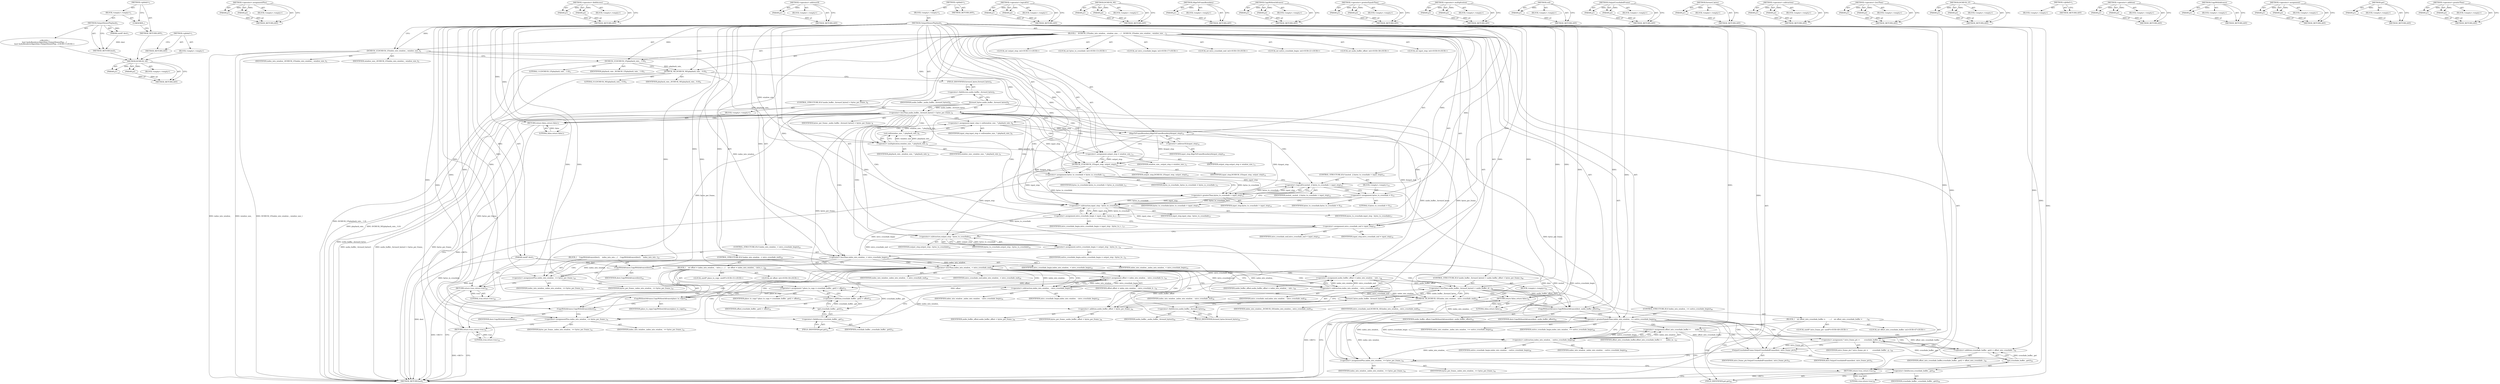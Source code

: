 digraph "&lt;global&gt;" {
vulnerable_277 [label=<(METHOD,DCHECK_GE)>];
vulnerable_278 [label=<(PARAM,p1)>];
vulnerable_279 [label=<(PARAM,p2)>];
vulnerable_280 [label=<(BLOCK,&lt;empty&gt;,&lt;empty&gt;)>];
vulnerable_281 [label=<(METHOD_RETURN,ANY)>];
vulnerable_258 [label=<(METHOD,&lt;operator&gt;.assignmentPlus)>];
vulnerable_259 [label=<(PARAM,p1)>];
vulnerable_260 [label=<(PARAM,p2)>];
vulnerable_261 [label=<(BLOCK,&lt;empty&gt;,&lt;empty&gt;)>];
vulnerable_262 [label=<(METHOD_RETURN,ANY)>];
vulnerable_212 [label=<(METHOD,&lt;operator&gt;.fieldAccess)>];
vulnerable_213 [label=<(PARAM,p1)>];
vulnerable_214 [label=<(PARAM,p2)>];
vulnerable_215 [label=<(BLOCK,&lt;empty&gt;,&lt;empty&gt;)>];
vulnerable_216 [label=<(METHOD_RETURN,ANY)>];
vulnerable_235 [label=<(METHOD,&lt;operator&gt;.addressOf)>];
vulnerable_236 [label=<(PARAM,p1)>];
vulnerable_237 [label=<(BLOCK,&lt;empty&gt;,&lt;empty&gt;)>];
vulnerable_238 [label=<(METHOD_RETURN,ANY)>];
vulnerable_6 [label=<(METHOD,&lt;global&gt;)<SUB>1</SUB>>];
vulnerable_7 [label=<(BLOCK,&lt;empty&gt;,&lt;empty&gt;)<SUB>1</SUB>>];
vulnerable_8 [label=<(METHOD,OutputSlowerPlayback)<SUB>1</SUB>>];
vulnerable_9 [label=<(PARAM,uint8* dest)<SUB>1</SUB>>];
vulnerable_10 [label=<(BLOCK,{
   DCHECK_LT(index_into_window_, window_size_...,{
   DCHECK_LT(index_into_window_, window_size_...)<SUB>1</SUB>>];
vulnerable_11 [label=<(DCHECK_LT,DCHECK_LT(index_into_window_, window_size_))<SUB>2</SUB>>];
vulnerable_12 [label=<(IDENTIFIER,index_into_window_,DCHECK_LT(index_into_window_, window_size_))<SUB>2</SUB>>];
vulnerable_13 [label=<(IDENTIFIER,window_size_,DCHECK_LT(index_into_window_, window_size_))<SUB>2</SUB>>];
vulnerable_14 [label=<(DCHECK_LT,DCHECK_LT(playback_rate_, 1.0))<SUB>3</SUB>>];
vulnerable_15 [label=<(IDENTIFIER,playback_rate_,DCHECK_LT(playback_rate_, 1.0))<SUB>3</SUB>>];
vulnerable_16 [label=<(LITERAL,1.0,DCHECK_LT(playback_rate_, 1.0))<SUB>3</SUB>>];
vulnerable_17 [label=<(DCHECK_NE,DCHECK_NE(playback_rate_, 0.0))<SUB>4</SUB>>];
vulnerable_18 [label=<(IDENTIFIER,playback_rate_,DCHECK_NE(playback_rate_, 0.0))<SUB>4</SUB>>];
vulnerable_19 [label=<(LITERAL,0.0,DCHECK_NE(playback_rate_, 0.0))<SUB>4</SUB>>];
vulnerable_20 [label=<(CONTROL_STRUCTURE,IF,if (audio_buffer_.forward_bytes() &lt; bytes_per_frame_))<SUB>6</SUB>>];
vulnerable_21 [label=<(&lt;operator&gt;.lessThan,audio_buffer_.forward_bytes() &lt; bytes_per_frame_)<SUB>6</SUB>>];
vulnerable_22 [label=<(forward_bytes,audio_buffer_.forward_bytes())<SUB>6</SUB>>];
vulnerable_23 [label=<(&lt;operator&gt;.fieldAccess,audio_buffer_.forward_bytes)<SUB>6</SUB>>];
vulnerable_24 [label=<(IDENTIFIER,audio_buffer_,audio_buffer_.forward_bytes())<SUB>6</SUB>>];
vulnerable_25 [label=<(FIELD_IDENTIFIER,forward_bytes,forward_bytes)<SUB>6</SUB>>];
vulnerable_26 [label=<(IDENTIFIER,bytes_per_frame_,audio_buffer_.forward_bytes() &lt; bytes_per_frame_)<SUB>6</SUB>>];
vulnerable_27 [label=<(BLOCK,&lt;empty&gt;,&lt;empty&gt;)<SUB>7</SUB>>];
vulnerable_28 [label=<(RETURN,return false;,return false;)<SUB>7</SUB>>];
vulnerable_29 [label=<(LITERAL,false,return false;)<SUB>7</SUB>>];
vulnerable_30 [label="<(LOCAL,int input_step: int)<SUB>9</SUB>>"];
vulnerable_31 [label=<(&lt;operator&gt;.assignment,input_step = ceil(window_size_ * playback_rate_))<SUB>9</SUB>>];
vulnerable_32 [label=<(IDENTIFIER,input_step,input_step = ceil(window_size_ * playback_rate_))<SUB>9</SUB>>];
vulnerable_33 [label=<(ceil,ceil(window_size_ * playback_rate_))<SUB>9</SUB>>];
vulnerable_34 [label=<(&lt;operator&gt;.multiplication,window_size_ * playback_rate_)<SUB>9</SUB>>];
vulnerable_35 [label=<(IDENTIFIER,window_size_,window_size_ * playback_rate_)<SUB>9</SUB>>];
vulnerable_36 [label=<(IDENTIFIER,playback_rate_,window_size_ * playback_rate_)<SUB>9</SUB>>];
vulnerable_37 [label=<(AlignToFrameBoundary,AlignToFrameBoundary(&amp;input_step))<SUB>10</SUB>>];
vulnerable_38 [label=<(&lt;operator&gt;.addressOf,&amp;input_step)<SUB>10</SUB>>];
vulnerable_39 [label=<(IDENTIFIER,input_step,AlignToFrameBoundary(&amp;input_step))<SUB>10</SUB>>];
vulnerable_40 [label="<(LOCAL,int output_step: int)<SUB>11</SUB>>"];
vulnerable_41 [label=<(&lt;operator&gt;.assignment,output_step = window_size_)<SUB>11</SUB>>];
vulnerable_42 [label=<(IDENTIFIER,output_step,output_step = window_size_)<SUB>11</SUB>>];
vulnerable_43 [label=<(IDENTIFIER,window_size_,output_step = window_size_)<SUB>11</SUB>>];
vulnerable_44 [label=<(DCHECK_LT,DCHECK_LT(input_step, output_step))<SUB>12</SUB>>];
vulnerable_45 [label=<(IDENTIFIER,input_step,DCHECK_LT(input_step, output_step))<SUB>12</SUB>>];
vulnerable_46 [label=<(IDENTIFIER,output_step,DCHECK_LT(input_step, output_step))<SUB>12</SUB>>];
vulnerable_47 [label="<(LOCAL,int bytes_to_crossfade: int)<SUB>13</SUB>>"];
vulnerable_48 [label=<(&lt;operator&gt;.assignment,bytes_to_crossfade = bytes_in_crossfade_)<SUB>13</SUB>>];
vulnerable_49 [label=<(IDENTIFIER,bytes_to_crossfade,bytes_to_crossfade = bytes_in_crossfade_)<SUB>13</SUB>>];
vulnerable_50 [label=<(IDENTIFIER,bytes_in_crossfade_,bytes_to_crossfade = bytes_in_crossfade_)<SUB>13</SUB>>];
vulnerable_51 [label=<(CONTROL_STRUCTURE,IF,if (muted_ || bytes_to_crossfade &gt; input_step))<SUB>14</SUB>>];
vulnerable_52 [label=<(&lt;operator&gt;.logicalOr,muted_ || bytes_to_crossfade &gt; input_step)<SUB>14</SUB>>];
vulnerable_53 [label=<(IDENTIFIER,muted_,muted_ || bytes_to_crossfade &gt; input_step)<SUB>14</SUB>>];
vulnerable_54 [label=<(&lt;operator&gt;.greaterThan,bytes_to_crossfade &gt; input_step)<SUB>14</SUB>>];
vulnerable_55 [label=<(IDENTIFIER,bytes_to_crossfade,bytes_to_crossfade &gt; input_step)<SUB>14</SUB>>];
vulnerable_56 [label=<(IDENTIFIER,input_step,bytes_to_crossfade &gt; input_step)<SUB>14</SUB>>];
vulnerable_57 [label=<(BLOCK,&lt;empty&gt;,&lt;empty&gt;)<SUB>15</SUB>>];
vulnerable_58 [label=<(&lt;operator&gt;.assignment,bytes_to_crossfade = 0)<SUB>15</SUB>>];
vulnerable_59 [label=<(IDENTIFIER,bytes_to_crossfade,bytes_to_crossfade = 0)<SUB>15</SUB>>];
vulnerable_60 [label=<(LITERAL,0,bytes_to_crossfade = 0)<SUB>15</SUB>>];
vulnerable_61 [label="<(LOCAL,int intro_crossfade_begin: int)<SUB>17</SUB>>"];
vulnerable_62 [label=<(&lt;operator&gt;.assignment,intro_crossfade_begin = input_step - bytes_to_c...)<SUB>17</SUB>>];
vulnerable_63 [label=<(IDENTIFIER,intro_crossfade_begin,intro_crossfade_begin = input_step - bytes_to_c...)<SUB>17</SUB>>];
vulnerable_64 [label=<(&lt;operator&gt;.subtraction,input_step - bytes_to_crossfade)<SUB>17</SUB>>];
vulnerable_65 [label=<(IDENTIFIER,input_step,input_step - bytes_to_crossfade)<SUB>17</SUB>>];
vulnerable_66 [label=<(IDENTIFIER,bytes_to_crossfade,input_step - bytes_to_crossfade)<SUB>17</SUB>>];
vulnerable_67 [label="<(LOCAL,int intro_crossfade_end: int)<SUB>19</SUB>>"];
vulnerable_68 [label=<(&lt;operator&gt;.assignment,intro_crossfade_end = input_step)<SUB>19</SUB>>];
vulnerable_69 [label=<(IDENTIFIER,intro_crossfade_end,intro_crossfade_end = input_step)<SUB>19</SUB>>];
vulnerable_70 [label=<(IDENTIFIER,input_step,intro_crossfade_end = input_step)<SUB>19</SUB>>];
vulnerable_71 [label="<(LOCAL,int outtro_crossfade_begin: int)<SUB>21</SUB>>"];
vulnerable_72 [label=<(&lt;operator&gt;.assignment,outtro_crossfade_begin = output_step - bytes_to...)<SUB>21</SUB>>];
vulnerable_73 [label=<(IDENTIFIER,outtro_crossfade_begin,outtro_crossfade_begin = output_step - bytes_to...)<SUB>21</SUB>>];
vulnerable_74 [label=<(&lt;operator&gt;.subtraction,output_step - bytes_to_crossfade)<SUB>21</SUB>>];
vulnerable_75 [label=<(IDENTIFIER,output_step,output_step - bytes_to_crossfade)<SUB>21</SUB>>];
vulnerable_76 [label=<(IDENTIFIER,bytes_to_crossfade,output_step - bytes_to_crossfade)<SUB>21</SUB>>];
vulnerable_77 [label=<(CONTROL_STRUCTURE,IF,if (index_into_window_ &lt; intro_crossfade_begin))<SUB>23</SUB>>];
vulnerable_78 [label=<(&lt;operator&gt;.lessThan,index_into_window_ &lt; intro_crossfade_begin)<SUB>23</SUB>>];
vulnerable_79 [label=<(IDENTIFIER,index_into_window_,index_into_window_ &lt; intro_crossfade_begin)<SUB>23</SUB>>];
vulnerable_80 [label=<(IDENTIFIER,intro_crossfade_begin,index_into_window_ &lt; intro_crossfade_begin)<SUB>23</SUB>>];
vulnerable_81 [label=<(BLOCK,{
    CopyWithAdvance(dest);
    index_into_win...,{
    CopyWithAdvance(dest);
    index_into_win...)<SUB>23</SUB>>];
vulnerable_82 [label=<(CopyWithAdvance,CopyWithAdvance(dest))<SUB>24</SUB>>];
vulnerable_83 [label=<(IDENTIFIER,dest,CopyWithAdvance(dest))<SUB>24</SUB>>];
vulnerable_84 [label=<(&lt;operator&gt;.assignmentPlus,index_into_window_ += bytes_per_frame_)<SUB>25</SUB>>];
vulnerable_85 [label=<(IDENTIFIER,index_into_window_,index_into_window_ += bytes_per_frame_)<SUB>25</SUB>>];
vulnerable_86 [label=<(IDENTIFIER,bytes_per_frame_,index_into_window_ += bytes_per_frame_)<SUB>25</SUB>>];
vulnerable_87 [label=<(RETURN,return true;,return true;)<SUB>26</SUB>>];
vulnerable_88 [label=<(LITERAL,true,return true;)<SUB>26</SUB>>];
vulnerable_89 [label=<(CONTROL_STRUCTURE,IF,if (index_into_window_ &lt; intro_crossfade_end))<SUB>29</SUB>>];
vulnerable_90 [label=<(&lt;operator&gt;.lessThan,index_into_window_ &lt; intro_crossfade_end)<SUB>29</SUB>>];
vulnerable_91 [label=<(IDENTIFIER,index_into_window_,index_into_window_ &lt; intro_crossfade_end)<SUB>29</SUB>>];
vulnerable_92 [label=<(IDENTIFIER,intro_crossfade_end,index_into_window_ &lt; intro_crossfade_end)<SUB>29</SUB>>];
vulnerable_93 [label=<(BLOCK,{
    int offset = index_into_window_ - intro_c...,{
    int offset = index_into_window_ - intro_c...)<SUB>29</SUB>>];
vulnerable_94 [label="<(LOCAL,int offset: int)<SUB>30</SUB>>"];
vulnerable_95 [label=<(&lt;operator&gt;.assignment,offset = index_into_window_ - intro_crossfade_b...)<SUB>30</SUB>>];
vulnerable_96 [label=<(IDENTIFIER,offset,offset = index_into_window_ - intro_crossfade_b...)<SUB>30</SUB>>];
vulnerable_97 [label=<(&lt;operator&gt;.subtraction,index_into_window_ - intro_crossfade_begin)<SUB>30</SUB>>];
vulnerable_98 [label=<(IDENTIFIER,index_into_window_,index_into_window_ - intro_crossfade_begin)<SUB>30</SUB>>];
vulnerable_99 [label=<(IDENTIFIER,intro_crossfade_begin,index_into_window_ - intro_crossfade_begin)<SUB>30</SUB>>];
vulnerable_100 [label="<(LOCAL,uint8* place_to_copy: uint8*)<SUB>31</SUB>>"];
vulnerable_101 [label=<(&lt;operator&gt;.assignment,* place_to_copy = crossfade_buffer_.get() + offset)<SUB>31</SUB>>];
vulnerable_102 [label=<(IDENTIFIER,place_to_copy,* place_to_copy = crossfade_buffer_.get() + offset)<SUB>31</SUB>>];
vulnerable_103 [label=<(&lt;operator&gt;.addition,crossfade_buffer_.get() + offset)<SUB>31</SUB>>];
vulnerable_104 [label=<(get,crossfade_buffer_.get())<SUB>31</SUB>>];
vulnerable_105 [label=<(&lt;operator&gt;.fieldAccess,crossfade_buffer_.get)<SUB>31</SUB>>];
vulnerable_106 [label=<(IDENTIFIER,crossfade_buffer_,crossfade_buffer_.get())<SUB>31</SUB>>];
vulnerable_107 [label=<(FIELD_IDENTIFIER,get,get)<SUB>31</SUB>>];
vulnerable_108 [label=<(IDENTIFIER,offset,crossfade_buffer_.get() + offset)<SUB>31</SUB>>];
vulnerable_109 [label=<(CopyWithoutAdvance,CopyWithoutAdvance(place_to_copy))<SUB>32</SUB>>];
vulnerable_110 [label=<(IDENTIFIER,place_to_copy,CopyWithoutAdvance(place_to_copy))<SUB>32</SUB>>];
vulnerable_111 [label=<(CopyWithAdvance,CopyWithAdvance(dest))<SUB>33</SUB>>];
vulnerable_112 [label=<(IDENTIFIER,dest,CopyWithAdvance(dest))<SUB>33</SUB>>];
vulnerable_113 [label=<(&lt;operator&gt;.assignmentPlus,index_into_window_ += bytes_per_frame_)<SUB>34</SUB>>];
vulnerable_114 [label=<(IDENTIFIER,index_into_window_,index_into_window_ += bytes_per_frame_)<SUB>34</SUB>>];
vulnerable_115 [label=<(IDENTIFIER,bytes_per_frame_,index_into_window_ += bytes_per_frame_)<SUB>34</SUB>>];
vulnerable_116 [label=<(RETURN,return true;,return true;)<SUB>35</SUB>>];
vulnerable_117 [label=<(LITERAL,true,return true;)<SUB>35</SUB>>];
vulnerable_118 [label="<(LOCAL,int audio_buffer_offset: int)<SUB>38</SUB>>"];
vulnerable_119 [label=<(&lt;operator&gt;.assignment,audio_buffer_offset = index_into_window_ - intr...)<SUB>38</SUB>>];
vulnerable_120 [label=<(IDENTIFIER,audio_buffer_offset,audio_buffer_offset = index_into_window_ - intr...)<SUB>38</SUB>>];
vulnerable_121 [label=<(&lt;operator&gt;.subtraction,index_into_window_ - intro_crossfade_end)<SUB>38</SUB>>];
vulnerable_122 [label=<(IDENTIFIER,index_into_window_,index_into_window_ - intro_crossfade_end)<SUB>38</SUB>>];
vulnerable_123 [label=<(IDENTIFIER,intro_crossfade_end,index_into_window_ - intro_crossfade_end)<SUB>38</SUB>>];
vulnerable_124 [label=<(CONTROL_STRUCTURE,IF,if (audio_buffer_.forward_bytes() &lt; audio_buffer_offset + bytes_per_frame_))<SUB>40</SUB>>];
vulnerable_125 [label=<(&lt;operator&gt;.lessThan,audio_buffer_.forward_bytes() &lt; audio_buffer_of...)<SUB>40</SUB>>];
vulnerable_126 [label=<(forward_bytes,audio_buffer_.forward_bytes())<SUB>40</SUB>>];
vulnerable_127 [label=<(&lt;operator&gt;.fieldAccess,audio_buffer_.forward_bytes)<SUB>40</SUB>>];
vulnerable_128 [label=<(IDENTIFIER,audio_buffer_,audio_buffer_.forward_bytes())<SUB>40</SUB>>];
vulnerable_129 [label=<(FIELD_IDENTIFIER,forward_bytes,forward_bytes)<SUB>40</SUB>>];
vulnerable_130 [label=<(&lt;operator&gt;.addition,audio_buffer_offset + bytes_per_frame_)<SUB>40</SUB>>];
vulnerable_131 [label=<(IDENTIFIER,audio_buffer_offset,audio_buffer_offset + bytes_per_frame_)<SUB>40</SUB>>];
vulnerable_132 [label=<(IDENTIFIER,bytes_per_frame_,audio_buffer_offset + bytes_per_frame_)<SUB>40</SUB>>];
vulnerable_133 [label=<(BLOCK,&lt;empty&gt;,&lt;empty&gt;)<SUB>41</SUB>>];
vulnerable_134 [label=<(RETURN,return false;,return false;)<SUB>41</SUB>>];
vulnerable_135 [label=<(LITERAL,false,return false;)<SUB>41</SUB>>];
vulnerable_136 [label=<(DCHECK_GE,DCHECK_GE(index_into_window_, intro_crossfade_end))<SUB>43</SUB>>];
vulnerable_137 [label=<(IDENTIFIER,index_into_window_,DCHECK_GE(index_into_window_, intro_crossfade_end))<SUB>43</SUB>>];
vulnerable_138 [label=<(IDENTIFIER,intro_crossfade_end,DCHECK_GE(index_into_window_, intro_crossfade_end))<SUB>43</SUB>>];
vulnerable_139 [label=<(CopyWithoutAdvance,CopyWithoutAdvance(dest, audio_buffer_offset))<SUB>44</SUB>>];
vulnerable_140 [label=<(IDENTIFIER,dest,CopyWithoutAdvance(dest, audio_buffer_offset))<SUB>44</SUB>>];
vulnerable_141 [label=<(IDENTIFIER,audio_buffer_offset,CopyWithoutAdvance(dest, audio_buffer_offset))<SUB>44</SUB>>];
vulnerable_142 [label=<(CONTROL_STRUCTURE,IF,if (index_into_window_ &gt;= outtro_crossfade_begin))<SUB>46</SUB>>];
vulnerable_143 [label=<(&lt;operator&gt;.greaterEqualsThan,index_into_window_ &gt;= outtro_crossfade_begin)<SUB>46</SUB>>];
vulnerable_144 [label=<(IDENTIFIER,index_into_window_,index_into_window_ &gt;= outtro_crossfade_begin)<SUB>46</SUB>>];
vulnerable_145 [label=<(IDENTIFIER,outtro_crossfade_begin,index_into_window_ &gt;= outtro_crossfade_begin)<SUB>46</SUB>>];
vulnerable_146 [label=<(BLOCK,{
    int offset_into_crossfade_buffer =
      ...,{
    int offset_into_crossfade_buffer =
      ...)<SUB>46</SUB>>];
vulnerable_147 [label="<(LOCAL,int offset_into_crossfade_buffer: int)<SUB>47</SUB>>"];
vulnerable_148 [label=<(&lt;operator&gt;.assignment,offset_into_crossfade_buffer =
        index_in...)<SUB>47</SUB>>];
vulnerable_149 [label=<(IDENTIFIER,offset_into_crossfade_buffer,offset_into_crossfade_buffer =
        index_in...)<SUB>47</SUB>>];
vulnerable_150 [label=<(&lt;operator&gt;.subtraction,index_into_window_ - outtro_crossfade_begin)<SUB>48</SUB>>];
vulnerable_151 [label=<(IDENTIFIER,index_into_window_,index_into_window_ - outtro_crossfade_begin)<SUB>48</SUB>>];
vulnerable_152 [label=<(IDENTIFIER,outtro_crossfade_begin,index_into_window_ - outtro_crossfade_begin)<SUB>48</SUB>>];
vulnerable_153 [label="<(LOCAL,uint8* intro_frame_ptr: uint8*)<SUB>49</SUB>>"];
vulnerable_154 [label=<(&lt;operator&gt;.assignment,* intro_frame_ptr =
        crossfade_buffer_.g...)<SUB>49</SUB>>];
vulnerable_155 [label=<(IDENTIFIER,intro_frame_ptr,* intro_frame_ptr =
        crossfade_buffer_.g...)<SUB>49</SUB>>];
vulnerable_156 [label=<(&lt;operator&gt;.addition,crossfade_buffer_.get() + offset_into_crossfade...)<SUB>50</SUB>>];
vulnerable_157 [label=<(get,crossfade_buffer_.get())<SUB>50</SUB>>];
vulnerable_158 [label=<(&lt;operator&gt;.fieldAccess,crossfade_buffer_.get)<SUB>50</SUB>>];
vulnerable_159 [label=<(IDENTIFIER,crossfade_buffer_,crossfade_buffer_.get())<SUB>50</SUB>>];
vulnerable_160 [label=<(FIELD_IDENTIFIER,get,get)<SUB>50</SUB>>];
vulnerable_161 [label=<(IDENTIFIER,offset_into_crossfade_buffer,crossfade_buffer_.get() + offset_into_crossfade...)<SUB>50</SUB>>];
vulnerable_162 [label=<(OutputCrossfadedFrame,OutputCrossfadedFrame(dest, intro_frame_ptr))<SUB>51</SUB>>];
vulnerable_163 [label=<(IDENTIFIER,dest,OutputCrossfadedFrame(dest, intro_frame_ptr))<SUB>51</SUB>>];
vulnerable_164 [label=<(IDENTIFIER,intro_frame_ptr,OutputCrossfadedFrame(dest, intro_frame_ptr))<SUB>51</SUB>>];
vulnerable_165 [label=<(&lt;operator&gt;.assignmentPlus,index_into_window_ += bytes_per_frame_)<SUB>54</SUB>>];
vulnerable_166 [label=<(IDENTIFIER,index_into_window_,index_into_window_ += bytes_per_frame_)<SUB>54</SUB>>];
vulnerable_167 [label=<(IDENTIFIER,bytes_per_frame_,index_into_window_ += bytes_per_frame_)<SUB>54</SUB>>];
vulnerable_168 [label=<(RETURN,return true;,return true;)<SUB>55</SUB>>];
vulnerable_169 [label=<(LITERAL,true,return true;)<SUB>55</SUB>>];
vulnerable_170 [label=<(METHOD_RETURN,bool)<SUB>1</SUB>>];
vulnerable_172 [label=<(METHOD_RETURN,ANY)<SUB>1</SUB>>];
vulnerable_239 [label=<(METHOD,&lt;operator&gt;.logicalOr)>];
vulnerable_240 [label=<(PARAM,p1)>];
vulnerable_241 [label=<(PARAM,p2)>];
vulnerable_242 [label=<(BLOCK,&lt;empty&gt;,&lt;empty&gt;)>];
vulnerable_243 [label=<(METHOD_RETURN,ANY)>];
vulnerable_198 [label=<(METHOD,DCHECK_NE)>];
vulnerable_199 [label=<(PARAM,p1)>];
vulnerable_200 [label=<(PARAM,p2)>];
vulnerable_201 [label=<(BLOCK,&lt;empty&gt;,&lt;empty&gt;)>];
vulnerable_202 [label=<(METHOD_RETURN,ANY)>];
vulnerable_231 [label=<(METHOD,AlignToFrameBoundary)>];
vulnerable_232 [label=<(PARAM,p1)>];
vulnerable_233 [label=<(BLOCK,&lt;empty&gt;,&lt;empty&gt;)>];
vulnerable_234 [label=<(METHOD_RETURN,ANY)>];
vulnerable_272 [label=<(METHOD,CopyWithoutAdvance)>];
vulnerable_273 [label=<(PARAM,p1)>];
vulnerable_274 [label=<(PARAM,p2)>];
vulnerable_275 [label=<(BLOCK,&lt;empty&gt;,&lt;empty&gt;)>];
vulnerable_276 [label=<(METHOD_RETURN,ANY)>];
vulnerable_282 [label=<(METHOD,&lt;operator&gt;.greaterEqualsThan)>];
vulnerable_283 [label=<(PARAM,p1)>];
vulnerable_284 [label=<(PARAM,p2)>];
vulnerable_285 [label=<(BLOCK,&lt;empty&gt;,&lt;empty&gt;)>];
vulnerable_286 [label=<(METHOD_RETURN,ANY)>];
vulnerable_226 [label=<(METHOD,&lt;operator&gt;.multiplication)>];
vulnerable_227 [label=<(PARAM,p1)>];
vulnerable_228 [label=<(PARAM,p2)>];
vulnerable_229 [label=<(BLOCK,&lt;empty&gt;,&lt;empty&gt;)>];
vulnerable_230 [label=<(METHOD_RETURN,ANY)>];
vulnerable_222 [label=<(METHOD,ceil)>];
vulnerable_223 [label=<(PARAM,p1)>];
vulnerable_224 [label=<(BLOCK,&lt;empty&gt;,&lt;empty&gt;)>];
vulnerable_225 [label=<(METHOD_RETURN,ANY)>];
vulnerable_287 [label=<(METHOD,OutputCrossfadedFrame)>];
vulnerable_288 [label=<(PARAM,p1)>];
vulnerable_289 [label=<(PARAM,p2)>];
vulnerable_290 [label=<(BLOCK,&lt;empty&gt;,&lt;empty&gt;)>];
vulnerable_291 [label=<(METHOD_RETURN,ANY)>];
vulnerable_208 [label=<(METHOD,forward_bytes)>];
vulnerable_209 [label=<(PARAM,p1)>];
vulnerable_210 [label=<(BLOCK,&lt;empty&gt;,&lt;empty&gt;)>];
vulnerable_211 [label=<(METHOD_RETURN,ANY)>];
vulnerable_249 [label=<(METHOD,&lt;operator&gt;.subtraction)>];
vulnerable_250 [label=<(PARAM,p1)>];
vulnerable_251 [label=<(PARAM,p2)>];
vulnerable_252 [label=<(BLOCK,&lt;empty&gt;,&lt;empty&gt;)>];
vulnerable_253 [label=<(METHOD_RETURN,ANY)>];
vulnerable_203 [label=<(METHOD,&lt;operator&gt;.lessThan)>];
vulnerable_204 [label=<(PARAM,p1)>];
vulnerable_205 [label=<(PARAM,p2)>];
vulnerable_206 [label=<(BLOCK,&lt;empty&gt;,&lt;empty&gt;)>];
vulnerable_207 [label=<(METHOD_RETURN,ANY)>];
vulnerable_193 [label=<(METHOD,DCHECK_LT)>];
vulnerable_194 [label=<(PARAM,p1)>];
vulnerable_195 [label=<(PARAM,p2)>];
vulnerable_196 [label=<(BLOCK,&lt;empty&gt;,&lt;empty&gt;)>];
vulnerable_197 [label=<(METHOD_RETURN,ANY)>];
vulnerable_187 [label=<(METHOD,&lt;global&gt;)<SUB>1</SUB>>];
vulnerable_188 [label=<(BLOCK,&lt;empty&gt;,&lt;empty&gt;)>];
vulnerable_189 [label=<(METHOD_RETURN,ANY)>];
vulnerable_263 [label=<(METHOD,&lt;operator&gt;.addition)>];
vulnerable_264 [label=<(PARAM,p1)>];
vulnerable_265 [label=<(PARAM,p2)>];
vulnerable_266 [label=<(BLOCK,&lt;empty&gt;,&lt;empty&gt;)>];
vulnerable_267 [label=<(METHOD_RETURN,ANY)>];
vulnerable_254 [label=<(METHOD,CopyWithAdvance)>];
vulnerable_255 [label=<(PARAM,p1)>];
vulnerable_256 [label=<(BLOCK,&lt;empty&gt;,&lt;empty&gt;)>];
vulnerable_257 [label=<(METHOD_RETURN,ANY)>];
vulnerable_217 [label=<(METHOD,&lt;operator&gt;.assignment)>];
vulnerable_218 [label=<(PARAM,p1)>];
vulnerable_219 [label=<(PARAM,p2)>];
vulnerable_220 [label=<(BLOCK,&lt;empty&gt;,&lt;empty&gt;)>];
vulnerable_221 [label=<(METHOD_RETURN,ANY)>];
vulnerable_268 [label=<(METHOD,get)>];
vulnerable_269 [label=<(PARAM,p1)>];
vulnerable_270 [label=<(BLOCK,&lt;empty&gt;,&lt;empty&gt;)>];
vulnerable_271 [label=<(METHOD_RETURN,ANY)>];
vulnerable_244 [label=<(METHOD,&lt;operator&gt;.greaterThan)>];
vulnerable_245 [label=<(PARAM,p1)>];
vulnerable_246 [label=<(PARAM,p2)>];
vulnerable_247 [label=<(BLOCK,&lt;empty&gt;,&lt;empty&gt;)>];
vulnerable_248 [label=<(METHOD_RETURN,ANY)>];
fixed_6 [label=<(METHOD,&lt;global&gt;)<SUB>1</SUB>>];
fixed_7 [label=<(BLOCK,&lt;empty&gt;,&lt;empty&gt;)<SUB>1</SUB>>];
fixed_8 [label=<(METHOD,OutputSlowerPlayback)<SUB>1</SUB>>];
fixed_9 [label=<(PARAM,uint8* dest)<SUB>1</SUB>>];
fixed_10 [label="<(BLOCK,{
bool AudioRendererAlgorithm::OutputSlowerPlay...,{
bool AudioRendererAlgorithm::OutputSlowerPlay...)<SUB>1</SUB>>"];
fixed_11 [label=<(METHOD_RETURN,bool)<SUB>1</SUB>>];
fixed_13 [label=<(UNKNOWN,,)>];
fixed_14 [label=<(METHOD_RETURN,ANY)<SUB>1</SUB>>];
fixed_25 [label=<(METHOD,&lt;global&gt;)<SUB>1</SUB>>];
fixed_26 [label=<(BLOCK,&lt;empty&gt;,&lt;empty&gt;)>];
fixed_27 [label=<(METHOD_RETURN,ANY)>];
vulnerable_277 -> vulnerable_278  [key=0, label="AST: "];
vulnerable_277 -> vulnerable_278  [key=1, label="DDG: "];
vulnerable_277 -> vulnerable_280  [key=0, label="AST: "];
vulnerable_277 -> vulnerable_279  [key=0, label="AST: "];
vulnerable_277 -> vulnerable_279  [key=1, label="DDG: "];
vulnerable_277 -> vulnerable_281  [key=0, label="AST: "];
vulnerable_277 -> vulnerable_281  [key=1, label="CFG: "];
vulnerable_278 -> vulnerable_281  [key=0, label="DDG: p1"];
vulnerable_279 -> vulnerable_281  [key=0, label="DDG: p2"];
vulnerable_258 -> vulnerable_259  [key=0, label="AST: "];
vulnerable_258 -> vulnerable_259  [key=1, label="DDG: "];
vulnerable_258 -> vulnerable_261  [key=0, label="AST: "];
vulnerable_258 -> vulnerable_260  [key=0, label="AST: "];
vulnerable_258 -> vulnerable_260  [key=1, label="DDG: "];
vulnerable_258 -> vulnerable_262  [key=0, label="AST: "];
vulnerable_258 -> vulnerable_262  [key=1, label="CFG: "];
vulnerable_259 -> vulnerable_262  [key=0, label="DDG: p1"];
vulnerable_260 -> vulnerable_262  [key=0, label="DDG: p2"];
vulnerable_212 -> vulnerable_213  [key=0, label="AST: "];
vulnerable_212 -> vulnerable_213  [key=1, label="DDG: "];
vulnerable_212 -> vulnerable_215  [key=0, label="AST: "];
vulnerable_212 -> vulnerable_214  [key=0, label="AST: "];
vulnerable_212 -> vulnerable_214  [key=1, label="DDG: "];
vulnerable_212 -> vulnerable_216  [key=0, label="AST: "];
vulnerable_212 -> vulnerable_216  [key=1, label="CFG: "];
vulnerable_213 -> vulnerable_216  [key=0, label="DDG: p1"];
vulnerable_214 -> vulnerable_216  [key=0, label="DDG: p2"];
vulnerable_235 -> vulnerable_236  [key=0, label="AST: "];
vulnerable_235 -> vulnerable_236  [key=1, label="DDG: "];
vulnerable_235 -> vulnerable_237  [key=0, label="AST: "];
vulnerable_235 -> vulnerable_238  [key=0, label="AST: "];
vulnerable_235 -> vulnerable_238  [key=1, label="CFG: "];
vulnerable_236 -> vulnerable_238  [key=0, label="DDG: p1"];
vulnerable_6 -> vulnerable_7  [key=0, label="AST: "];
vulnerable_6 -> vulnerable_172  [key=0, label="AST: "];
vulnerable_6 -> vulnerable_172  [key=1, label="CFG: "];
vulnerable_7 -> vulnerable_8  [key=0, label="AST: "];
vulnerable_8 -> vulnerable_9  [key=0, label="AST: "];
vulnerable_8 -> vulnerable_9  [key=1, label="DDG: "];
vulnerable_8 -> vulnerable_10  [key=0, label="AST: "];
vulnerable_8 -> vulnerable_170  [key=0, label="AST: "];
vulnerable_8 -> vulnerable_11  [key=0, label="CFG: "];
vulnerable_8 -> vulnerable_11  [key=1, label="DDG: "];
vulnerable_8 -> vulnerable_41  [key=0, label="DDG: "];
vulnerable_8 -> vulnerable_48  [key=0, label="DDG: "];
vulnerable_8 -> vulnerable_68  [key=0, label="DDG: "];
vulnerable_8 -> vulnerable_165  [key=0, label="DDG: "];
vulnerable_8 -> vulnerable_168  [key=0, label="DDG: "];
vulnerable_8 -> vulnerable_14  [key=0, label="DDG: "];
vulnerable_8 -> vulnerable_17  [key=0, label="DDG: "];
vulnerable_8 -> vulnerable_37  [key=0, label="DDG: "];
vulnerable_8 -> vulnerable_44  [key=0, label="DDG: "];
vulnerable_8 -> vulnerable_136  [key=0, label="DDG: "];
vulnerable_8 -> vulnerable_139  [key=0, label="DDG: "];
vulnerable_8 -> vulnerable_169  [key=0, label="DDG: "];
vulnerable_8 -> vulnerable_21  [key=0, label="DDG: "];
vulnerable_8 -> vulnerable_28  [key=0, label="DDG: "];
vulnerable_8 -> vulnerable_52  [key=0, label="DDG: "];
vulnerable_8 -> vulnerable_58  [key=0, label="DDG: "];
vulnerable_8 -> vulnerable_64  [key=0, label="DDG: "];
vulnerable_8 -> vulnerable_74  [key=0, label="DDG: "];
vulnerable_8 -> vulnerable_78  [key=0, label="DDG: "];
vulnerable_8 -> vulnerable_84  [key=0, label="DDG: "];
vulnerable_8 -> vulnerable_87  [key=0, label="DDG: "];
vulnerable_8 -> vulnerable_90  [key=0, label="DDG: "];
vulnerable_8 -> vulnerable_101  [key=0, label="DDG: "];
vulnerable_8 -> vulnerable_113  [key=0, label="DDG: "];
vulnerable_8 -> vulnerable_116  [key=0, label="DDG: "];
vulnerable_8 -> vulnerable_121  [key=0, label="DDG: "];
vulnerable_8 -> vulnerable_125  [key=0, label="DDG: "];
vulnerable_8 -> vulnerable_134  [key=0, label="DDG: "];
vulnerable_8 -> vulnerable_143  [key=0, label="DDG: "];
vulnerable_8 -> vulnerable_154  [key=0, label="DDG: "];
vulnerable_8 -> vulnerable_29  [key=0, label="DDG: "];
vulnerable_8 -> vulnerable_34  [key=0, label="DDG: "];
vulnerable_8 -> vulnerable_54  [key=0, label="DDG: "];
vulnerable_8 -> vulnerable_82  [key=0, label="DDG: "];
vulnerable_8 -> vulnerable_88  [key=0, label="DDG: "];
vulnerable_8 -> vulnerable_109  [key=0, label="DDG: "];
vulnerable_8 -> vulnerable_111  [key=0, label="DDG: "];
vulnerable_8 -> vulnerable_117  [key=0, label="DDG: "];
vulnerable_8 -> vulnerable_130  [key=0, label="DDG: "];
vulnerable_8 -> vulnerable_135  [key=0, label="DDG: "];
vulnerable_8 -> vulnerable_162  [key=0, label="DDG: "];
vulnerable_8 -> vulnerable_97  [key=0, label="DDG: "];
vulnerable_8 -> vulnerable_103  [key=0, label="DDG: "];
vulnerable_8 -> vulnerable_150  [key=0, label="DDG: "];
vulnerable_8 -> vulnerable_156  [key=0, label="DDG: "];
vulnerable_9 -> vulnerable_170  [key=0, label="DDG: dest"];
vulnerable_9 -> vulnerable_139  [key=0, label="DDG: dest"];
vulnerable_9 -> vulnerable_82  [key=0, label="DDG: dest"];
vulnerable_9 -> vulnerable_111  [key=0, label="DDG: dest"];
vulnerable_10 -> vulnerable_11  [key=0, label="AST: "];
vulnerable_10 -> vulnerable_14  [key=0, label="AST: "];
vulnerable_10 -> vulnerable_17  [key=0, label="AST: "];
vulnerable_10 -> vulnerable_20  [key=0, label="AST: "];
vulnerable_10 -> vulnerable_30  [key=0, label="AST: "];
vulnerable_10 -> vulnerable_31  [key=0, label="AST: "];
vulnerable_10 -> vulnerable_37  [key=0, label="AST: "];
vulnerable_10 -> vulnerable_40  [key=0, label="AST: "];
vulnerable_10 -> vulnerable_41  [key=0, label="AST: "];
vulnerable_10 -> vulnerable_44  [key=0, label="AST: "];
vulnerable_10 -> vulnerable_47  [key=0, label="AST: "];
vulnerable_10 -> vulnerable_48  [key=0, label="AST: "];
vulnerable_10 -> vulnerable_51  [key=0, label="AST: "];
vulnerable_10 -> vulnerable_61  [key=0, label="AST: "];
vulnerable_10 -> vulnerable_62  [key=0, label="AST: "];
vulnerable_10 -> vulnerable_67  [key=0, label="AST: "];
vulnerable_10 -> vulnerable_68  [key=0, label="AST: "];
vulnerable_10 -> vulnerable_71  [key=0, label="AST: "];
vulnerable_10 -> vulnerable_72  [key=0, label="AST: "];
vulnerable_10 -> vulnerable_77  [key=0, label="AST: "];
vulnerable_10 -> vulnerable_89  [key=0, label="AST: "];
vulnerable_10 -> vulnerable_118  [key=0, label="AST: "];
vulnerable_10 -> vulnerable_119  [key=0, label="AST: "];
vulnerable_10 -> vulnerable_124  [key=0, label="AST: "];
vulnerable_10 -> vulnerable_136  [key=0, label="AST: "];
vulnerable_10 -> vulnerable_139  [key=0, label="AST: "];
vulnerable_10 -> vulnerable_142  [key=0, label="AST: "];
vulnerable_10 -> vulnerable_165  [key=0, label="AST: "];
vulnerable_10 -> vulnerable_168  [key=0, label="AST: "];
vulnerable_11 -> vulnerable_12  [key=0, label="AST: "];
vulnerable_11 -> vulnerable_13  [key=0, label="AST: "];
vulnerable_11 -> vulnerable_14  [key=0, label="CFG: "];
vulnerable_11 -> vulnerable_170  [key=0, label="DDG: index_into_window_"];
vulnerable_11 -> vulnerable_170  [key=1, label="DDG: window_size_"];
vulnerable_11 -> vulnerable_170  [key=2, label="DDG: DCHECK_LT(index_into_window_, window_size_)"];
vulnerable_11 -> vulnerable_78  [key=0, label="DDG: index_into_window_"];
vulnerable_11 -> vulnerable_34  [key=0, label="DDG: window_size_"];
vulnerable_14 -> vulnerable_15  [key=0, label="AST: "];
vulnerable_14 -> vulnerable_16  [key=0, label="AST: "];
vulnerable_14 -> vulnerable_17  [key=0, label="CFG: "];
vulnerable_14 -> vulnerable_17  [key=1, label="DDG: playback_rate_"];
vulnerable_14 -> vulnerable_170  [key=0, label="DDG: DCHECK_LT(playback_rate_, 1.0)"];
vulnerable_17 -> vulnerable_18  [key=0, label="AST: "];
vulnerable_17 -> vulnerable_19  [key=0, label="AST: "];
vulnerable_17 -> vulnerable_25  [key=0, label="CFG: "];
vulnerable_17 -> vulnerable_170  [key=0, label="DDG: playback_rate_"];
vulnerable_17 -> vulnerable_170  [key=1, label="DDG: DCHECK_NE(playback_rate_, 0.0)"];
vulnerable_17 -> vulnerable_34  [key=0, label="DDG: playback_rate_"];
vulnerable_20 -> vulnerable_21  [key=0, label="AST: "];
vulnerable_20 -> vulnerable_27  [key=0, label="AST: "];
vulnerable_21 -> vulnerable_22  [key=0, label="AST: "];
vulnerable_21 -> vulnerable_26  [key=0, label="AST: "];
vulnerable_21 -> vulnerable_28  [key=0, label="CFG: "];
vulnerable_21 -> vulnerable_28  [key=1, label="CDG: "];
vulnerable_21 -> vulnerable_34  [key=0, label="CFG: "];
vulnerable_21 -> vulnerable_34  [key=1, label="CDG: "];
vulnerable_21 -> vulnerable_170  [key=0, label="DDG: audio_buffer_.forward_bytes()"];
vulnerable_21 -> vulnerable_170  [key=1, label="DDG: bytes_per_frame_"];
vulnerable_21 -> vulnerable_170  [key=2, label="DDG: audio_buffer_.forward_bytes() &lt; bytes_per_frame_"];
vulnerable_21 -> vulnerable_165  [key=0, label="DDG: bytes_per_frame_"];
vulnerable_21 -> vulnerable_84  [key=0, label="DDG: bytes_per_frame_"];
vulnerable_21 -> vulnerable_113  [key=0, label="DDG: bytes_per_frame_"];
vulnerable_21 -> vulnerable_125  [key=0, label="DDG: bytes_per_frame_"];
vulnerable_21 -> vulnerable_130  [key=0, label="DDG: bytes_per_frame_"];
vulnerable_21 -> vulnerable_68  [key=0, label="CDG: "];
vulnerable_21 -> vulnerable_64  [key=0, label="CDG: "];
vulnerable_21 -> vulnerable_52  [key=0, label="CDG: "];
vulnerable_21 -> vulnerable_37  [key=0, label="CDG: "];
vulnerable_21 -> vulnerable_38  [key=0, label="CDG: "];
vulnerable_21 -> vulnerable_74  [key=0, label="CDG: "];
vulnerable_21 -> vulnerable_44  [key=0, label="CDG: "];
vulnerable_21 -> vulnerable_33  [key=0, label="CDG: "];
vulnerable_21 -> vulnerable_48  [key=0, label="CDG: "];
vulnerable_21 -> vulnerable_72  [key=0, label="CDG: "];
vulnerable_21 -> vulnerable_41  [key=0, label="CDG: "];
vulnerable_21 -> vulnerable_78  [key=0, label="CDG: "];
vulnerable_21 -> vulnerable_62  [key=0, label="CDG: "];
vulnerable_21 -> vulnerable_31  [key=0, label="CDG: "];
vulnerable_21 -> vulnerable_54  [key=0, label="CDG: "];
vulnerable_22 -> vulnerable_23  [key=0, label="AST: "];
vulnerable_22 -> vulnerable_21  [key=0, label="CFG: "];
vulnerable_22 -> vulnerable_21  [key=1, label="DDG: audio_buffer_.forward_bytes"];
vulnerable_22 -> vulnerable_170  [key=0, label="DDG: audio_buffer_.forward_bytes"];
vulnerable_22 -> vulnerable_126  [key=0, label="DDG: audio_buffer_.forward_bytes"];
vulnerable_23 -> vulnerable_24  [key=0, label="AST: "];
vulnerable_23 -> vulnerable_25  [key=0, label="AST: "];
vulnerable_23 -> vulnerable_22  [key=0, label="CFG: "];
vulnerable_25 -> vulnerable_23  [key=0, label="CFG: "];
vulnerable_27 -> vulnerable_28  [key=0, label="AST: "];
vulnerable_28 -> vulnerable_29  [key=0, label="AST: "];
vulnerable_28 -> vulnerable_170  [key=0, label="CFG: "];
vulnerable_28 -> vulnerable_170  [key=1, label="DDG: &lt;RET&gt;"];
vulnerable_29 -> vulnerable_28  [key=0, label="DDG: false"];
vulnerable_31 -> vulnerable_32  [key=0, label="AST: "];
vulnerable_31 -> vulnerable_33  [key=0, label="AST: "];
vulnerable_31 -> vulnerable_38  [key=0, label="CFG: "];
vulnerable_31 -> vulnerable_37  [key=0, label="DDG: input_step"];
vulnerable_31 -> vulnerable_44  [key=0, label="DDG: input_step"];
vulnerable_33 -> vulnerable_34  [key=0, label="AST: "];
vulnerable_33 -> vulnerable_31  [key=0, label="CFG: "];
vulnerable_33 -> vulnerable_31  [key=1, label="DDG: window_size_ * playback_rate_"];
vulnerable_34 -> vulnerable_35  [key=0, label="AST: "];
vulnerable_34 -> vulnerable_36  [key=0, label="AST: "];
vulnerable_34 -> vulnerable_33  [key=0, label="CFG: "];
vulnerable_34 -> vulnerable_33  [key=1, label="DDG: window_size_"];
vulnerable_34 -> vulnerable_33  [key=2, label="DDG: playback_rate_"];
vulnerable_34 -> vulnerable_41  [key=0, label="DDG: window_size_"];
vulnerable_37 -> vulnerable_38  [key=0, label="AST: "];
vulnerable_37 -> vulnerable_41  [key=0, label="CFG: "];
vulnerable_37 -> vulnerable_68  [key=0, label="DDG: &amp;input_step"];
vulnerable_37 -> vulnerable_44  [key=0, label="DDG: &amp;input_step"];
vulnerable_37 -> vulnerable_64  [key=0, label="DDG: &amp;input_step"];
vulnerable_37 -> vulnerable_54  [key=0, label="DDG: &amp;input_step"];
vulnerable_38 -> vulnerable_39  [key=0, label="AST: "];
vulnerable_38 -> vulnerable_37  [key=0, label="CFG: "];
vulnerable_41 -> vulnerable_42  [key=0, label="AST: "];
vulnerable_41 -> vulnerable_43  [key=0, label="AST: "];
vulnerable_41 -> vulnerable_44  [key=0, label="CFG: "];
vulnerable_41 -> vulnerable_44  [key=1, label="DDG: output_step"];
vulnerable_44 -> vulnerable_45  [key=0, label="AST: "];
vulnerable_44 -> vulnerable_46  [key=0, label="AST: "];
vulnerable_44 -> vulnerable_48  [key=0, label="CFG: "];
vulnerable_44 -> vulnerable_64  [key=0, label="DDG: input_step"];
vulnerable_44 -> vulnerable_74  [key=0, label="DDG: output_step"];
vulnerable_44 -> vulnerable_54  [key=0, label="DDG: input_step"];
vulnerable_48 -> vulnerable_49  [key=0, label="AST: "];
vulnerable_48 -> vulnerable_50  [key=0, label="AST: "];
vulnerable_48 -> vulnerable_52  [key=0, label="CFG: "];
vulnerable_48 -> vulnerable_54  [key=0, label="CFG: "];
vulnerable_48 -> vulnerable_54  [key=1, label="DDG: bytes_to_crossfade"];
vulnerable_48 -> vulnerable_170  [key=0, label="DDG: bytes_in_crossfade_"];
vulnerable_48 -> vulnerable_64  [key=0, label="DDG: bytes_to_crossfade"];
vulnerable_51 -> vulnerable_52  [key=0, label="AST: "];
vulnerable_51 -> vulnerable_57  [key=0, label="AST: "];
vulnerable_52 -> vulnerable_53  [key=0, label="AST: "];
vulnerable_52 -> vulnerable_54  [key=0, label="AST: "];
vulnerable_52 -> vulnerable_58  [key=0, label="CFG: "];
vulnerable_52 -> vulnerable_58  [key=1, label="CDG: "];
vulnerable_52 -> vulnerable_64  [key=0, label="CFG: "];
vulnerable_52 -> vulnerable_170  [key=0, label="DDG: muted_"];
vulnerable_54 -> vulnerable_55  [key=0, label="AST: "];
vulnerable_54 -> vulnerable_56  [key=0, label="AST: "];
vulnerable_54 -> vulnerable_52  [key=0, label="CFG: "];
vulnerable_54 -> vulnerable_52  [key=1, label="DDG: bytes_to_crossfade"];
vulnerable_54 -> vulnerable_52  [key=2, label="DDG: input_step"];
vulnerable_54 -> vulnerable_64  [key=0, label="DDG: input_step"];
vulnerable_54 -> vulnerable_64  [key=1, label="DDG: bytes_to_crossfade"];
vulnerable_57 -> vulnerable_58  [key=0, label="AST: "];
vulnerable_58 -> vulnerable_59  [key=0, label="AST: "];
vulnerable_58 -> vulnerable_60  [key=0, label="AST: "];
vulnerable_58 -> vulnerable_64  [key=0, label="CFG: "];
vulnerable_58 -> vulnerable_64  [key=1, label="DDG: bytes_to_crossfade"];
vulnerable_62 -> vulnerable_63  [key=0, label="AST: "];
vulnerable_62 -> vulnerable_64  [key=0, label="AST: "];
vulnerable_62 -> vulnerable_68  [key=0, label="CFG: "];
vulnerable_62 -> vulnerable_78  [key=0, label="DDG: intro_crossfade_begin"];
vulnerable_64 -> vulnerable_65  [key=0, label="AST: "];
vulnerable_64 -> vulnerable_66  [key=0, label="AST: "];
vulnerable_64 -> vulnerable_62  [key=0, label="CFG: "];
vulnerable_64 -> vulnerable_62  [key=1, label="DDG: input_step"];
vulnerable_64 -> vulnerable_62  [key=2, label="DDG: bytes_to_crossfade"];
vulnerable_64 -> vulnerable_68  [key=0, label="DDG: input_step"];
vulnerable_64 -> vulnerable_74  [key=0, label="DDG: bytes_to_crossfade"];
vulnerable_68 -> vulnerable_69  [key=0, label="AST: "];
vulnerable_68 -> vulnerable_70  [key=0, label="AST: "];
vulnerable_68 -> vulnerable_74  [key=0, label="CFG: "];
vulnerable_68 -> vulnerable_90  [key=0, label="DDG: intro_crossfade_end"];
vulnerable_72 -> vulnerable_73  [key=0, label="AST: "];
vulnerable_72 -> vulnerable_74  [key=0, label="AST: "];
vulnerable_72 -> vulnerable_78  [key=0, label="CFG: "];
vulnerable_72 -> vulnerable_143  [key=0, label="DDG: outtro_crossfade_begin"];
vulnerable_74 -> vulnerable_75  [key=0, label="AST: "];
vulnerable_74 -> vulnerable_76  [key=0, label="AST: "];
vulnerable_74 -> vulnerable_72  [key=0, label="CFG: "];
vulnerable_74 -> vulnerable_72  [key=1, label="DDG: output_step"];
vulnerable_74 -> vulnerable_72  [key=2, label="DDG: bytes_to_crossfade"];
vulnerable_77 -> vulnerable_78  [key=0, label="AST: "];
vulnerable_77 -> vulnerable_81  [key=0, label="AST: "];
vulnerable_78 -> vulnerable_79  [key=0, label="AST: "];
vulnerable_78 -> vulnerable_80  [key=0, label="AST: "];
vulnerable_78 -> vulnerable_82  [key=0, label="CFG: "];
vulnerable_78 -> vulnerable_82  [key=1, label="CDG: "];
vulnerable_78 -> vulnerable_90  [key=0, label="CFG: "];
vulnerable_78 -> vulnerable_90  [key=1, label="DDG: index_into_window_"];
vulnerable_78 -> vulnerable_90  [key=2, label="CDG: "];
vulnerable_78 -> vulnerable_84  [key=0, label="DDG: index_into_window_"];
vulnerable_78 -> vulnerable_84  [key=1, label="CDG: "];
vulnerable_78 -> vulnerable_97  [key=0, label="DDG: intro_crossfade_begin"];
vulnerable_78 -> vulnerable_87  [key=0, label="CDG: "];
vulnerable_81 -> vulnerable_82  [key=0, label="AST: "];
vulnerable_81 -> vulnerable_84  [key=0, label="AST: "];
vulnerable_81 -> vulnerable_87  [key=0, label="AST: "];
vulnerable_82 -> vulnerable_83  [key=0, label="AST: "];
vulnerable_82 -> vulnerable_84  [key=0, label="CFG: "];
vulnerable_84 -> vulnerable_85  [key=0, label="AST: "];
vulnerable_84 -> vulnerable_86  [key=0, label="AST: "];
vulnerable_84 -> vulnerable_87  [key=0, label="CFG: "];
vulnerable_87 -> vulnerable_88  [key=0, label="AST: "];
vulnerable_87 -> vulnerable_170  [key=0, label="CFG: "];
vulnerable_87 -> vulnerable_170  [key=1, label="DDG: &lt;RET&gt;"];
vulnerable_88 -> vulnerable_87  [key=0, label="DDG: true"];
vulnerable_89 -> vulnerable_90  [key=0, label="AST: "];
vulnerable_89 -> vulnerable_93  [key=0, label="AST: "];
vulnerable_90 -> vulnerable_91  [key=0, label="AST: "];
vulnerable_90 -> vulnerable_92  [key=0, label="AST: "];
vulnerable_90 -> vulnerable_97  [key=0, label="CFG: "];
vulnerable_90 -> vulnerable_97  [key=1, label="DDG: index_into_window_"];
vulnerable_90 -> vulnerable_97  [key=2, label="CDG: "];
vulnerable_90 -> vulnerable_121  [key=0, label="CFG: "];
vulnerable_90 -> vulnerable_121  [key=1, label="DDG: index_into_window_"];
vulnerable_90 -> vulnerable_121  [key=2, label="DDG: intro_crossfade_end"];
vulnerable_90 -> vulnerable_121  [key=3, label="CDG: "];
vulnerable_90 -> vulnerable_107  [key=0, label="CDG: "];
vulnerable_90 -> vulnerable_113  [key=0, label="CDG: "];
vulnerable_90 -> vulnerable_103  [key=0, label="CDG: "];
vulnerable_90 -> vulnerable_104  [key=0, label="CDG: "];
vulnerable_90 -> vulnerable_119  [key=0, label="CDG: "];
vulnerable_90 -> vulnerable_95  [key=0, label="CDG: "];
vulnerable_90 -> vulnerable_129  [key=0, label="CDG: "];
vulnerable_90 -> vulnerable_101  [key=0, label="CDG: "];
vulnerable_90 -> vulnerable_130  [key=0, label="CDG: "];
vulnerable_90 -> vulnerable_127  [key=0, label="CDG: "];
vulnerable_90 -> vulnerable_111  [key=0, label="CDG: "];
vulnerable_90 -> vulnerable_116  [key=0, label="CDG: "];
vulnerable_90 -> vulnerable_126  [key=0, label="CDG: "];
vulnerable_90 -> vulnerable_105  [key=0, label="CDG: "];
vulnerable_90 -> vulnerable_125  [key=0, label="CDG: "];
vulnerable_90 -> vulnerable_109  [key=0, label="CDG: "];
vulnerable_93 -> vulnerable_94  [key=0, label="AST: "];
vulnerable_93 -> vulnerable_95  [key=0, label="AST: "];
vulnerable_93 -> vulnerable_100  [key=0, label="AST: "];
vulnerable_93 -> vulnerable_101  [key=0, label="AST: "];
vulnerable_93 -> vulnerable_109  [key=0, label="AST: "];
vulnerable_93 -> vulnerable_111  [key=0, label="AST: "];
vulnerable_93 -> vulnerable_113  [key=0, label="AST: "];
vulnerable_93 -> vulnerable_116  [key=0, label="AST: "];
vulnerable_95 -> vulnerable_96  [key=0, label="AST: "];
vulnerable_95 -> vulnerable_97  [key=0, label="AST: "];
vulnerable_95 -> vulnerable_107  [key=0, label="CFG: "];
vulnerable_95 -> vulnerable_101  [key=0, label="DDG: offset"];
vulnerable_95 -> vulnerable_103  [key=0, label="DDG: offset"];
vulnerable_97 -> vulnerable_98  [key=0, label="AST: "];
vulnerable_97 -> vulnerable_99  [key=0, label="AST: "];
vulnerable_97 -> vulnerable_95  [key=0, label="CFG: "];
vulnerable_97 -> vulnerable_95  [key=1, label="DDG: index_into_window_"];
vulnerable_97 -> vulnerable_95  [key=2, label="DDG: intro_crossfade_begin"];
vulnerable_97 -> vulnerable_113  [key=0, label="DDG: index_into_window_"];
vulnerable_101 -> vulnerable_102  [key=0, label="AST: "];
vulnerable_101 -> vulnerable_103  [key=0, label="AST: "];
vulnerable_101 -> vulnerable_109  [key=0, label="CFG: "];
vulnerable_101 -> vulnerable_109  [key=1, label="DDG: place_to_copy"];
vulnerable_103 -> vulnerable_104  [key=0, label="AST: "];
vulnerable_103 -> vulnerable_108  [key=0, label="AST: "];
vulnerable_103 -> vulnerable_101  [key=0, label="CFG: "];
vulnerable_104 -> vulnerable_105  [key=0, label="AST: "];
vulnerable_104 -> vulnerable_103  [key=0, label="CFG: "];
vulnerable_104 -> vulnerable_103  [key=1, label="DDG: crossfade_buffer_.get"];
vulnerable_104 -> vulnerable_101  [key=0, label="DDG: crossfade_buffer_.get"];
vulnerable_105 -> vulnerable_106  [key=0, label="AST: "];
vulnerable_105 -> vulnerable_107  [key=0, label="AST: "];
vulnerable_105 -> vulnerable_104  [key=0, label="CFG: "];
vulnerable_107 -> vulnerable_105  [key=0, label="CFG: "];
vulnerable_109 -> vulnerable_110  [key=0, label="AST: "];
vulnerable_109 -> vulnerable_111  [key=0, label="CFG: "];
vulnerable_111 -> vulnerable_112  [key=0, label="AST: "];
vulnerable_111 -> vulnerable_113  [key=0, label="CFG: "];
vulnerable_113 -> vulnerable_114  [key=0, label="AST: "];
vulnerable_113 -> vulnerable_115  [key=0, label="AST: "];
vulnerable_113 -> vulnerable_116  [key=0, label="CFG: "];
vulnerable_116 -> vulnerable_117  [key=0, label="AST: "];
vulnerable_116 -> vulnerable_170  [key=0, label="CFG: "];
vulnerable_116 -> vulnerable_170  [key=1, label="DDG: &lt;RET&gt;"];
vulnerable_117 -> vulnerable_116  [key=0, label="DDG: true"];
vulnerable_119 -> vulnerable_120  [key=0, label="AST: "];
vulnerable_119 -> vulnerable_121  [key=0, label="AST: "];
vulnerable_119 -> vulnerable_129  [key=0, label="CFG: "];
vulnerable_119 -> vulnerable_139  [key=0, label="DDG: audio_buffer_offset"];
vulnerable_119 -> vulnerable_125  [key=0, label="DDG: audio_buffer_offset"];
vulnerable_119 -> vulnerable_130  [key=0, label="DDG: audio_buffer_offset"];
vulnerable_121 -> vulnerable_122  [key=0, label="AST: "];
vulnerable_121 -> vulnerable_123  [key=0, label="AST: "];
vulnerable_121 -> vulnerable_119  [key=0, label="CFG: "];
vulnerable_121 -> vulnerable_119  [key=1, label="DDG: index_into_window_"];
vulnerable_121 -> vulnerable_119  [key=2, label="DDG: intro_crossfade_end"];
vulnerable_121 -> vulnerable_136  [key=0, label="DDG: index_into_window_"];
vulnerable_121 -> vulnerable_136  [key=1, label="DDG: intro_crossfade_end"];
vulnerable_124 -> vulnerable_125  [key=0, label="AST: "];
vulnerable_124 -> vulnerable_133  [key=0, label="AST: "];
vulnerable_125 -> vulnerable_126  [key=0, label="AST: "];
vulnerable_125 -> vulnerable_130  [key=0, label="AST: "];
vulnerable_125 -> vulnerable_134  [key=0, label="CFG: "];
vulnerable_125 -> vulnerable_134  [key=1, label="CDG: "];
vulnerable_125 -> vulnerable_136  [key=0, label="CFG: "];
vulnerable_125 -> vulnerable_136  [key=1, label="CDG: "];
vulnerable_125 -> vulnerable_168  [key=0, label="CDG: "];
vulnerable_125 -> vulnerable_139  [key=0, label="CDG: "];
vulnerable_125 -> vulnerable_143  [key=0, label="CDG: "];
vulnerable_125 -> vulnerable_165  [key=0, label="CDG: "];
vulnerable_126 -> vulnerable_127  [key=0, label="AST: "];
vulnerable_126 -> vulnerable_130  [key=0, label="CFG: "];
vulnerable_126 -> vulnerable_125  [key=0, label="DDG: audio_buffer_.forward_bytes"];
vulnerable_127 -> vulnerable_128  [key=0, label="AST: "];
vulnerable_127 -> vulnerable_129  [key=0, label="AST: "];
vulnerable_127 -> vulnerable_126  [key=0, label="CFG: "];
vulnerable_129 -> vulnerable_127  [key=0, label="CFG: "];
vulnerable_130 -> vulnerable_131  [key=0, label="AST: "];
vulnerable_130 -> vulnerable_132  [key=0, label="AST: "];
vulnerable_130 -> vulnerable_125  [key=0, label="CFG: "];
vulnerable_133 -> vulnerable_134  [key=0, label="AST: "];
vulnerable_134 -> vulnerable_135  [key=0, label="AST: "];
vulnerable_134 -> vulnerable_170  [key=0, label="CFG: "];
vulnerable_134 -> vulnerable_170  [key=1, label="DDG: &lt;RET&gt;"];
vulnerable_135 -> vulnerable_134  [key=0, label="DDG: false"];
vulnerable_136 -> vulnerable_137  [key=0, label="AST: "];
vulnerable_136 -> vulnerable_138  [key=0, label="AST: "];
vulnerable_136 -> vulnerable_139  [key=0, label="CFG: "];
vulnerable_136 -> vulnerable_143  [key=0, label="DDG: index_into_window_"];
vulnerable_139 -> vulnerable_140  [key=0, label="AST: "];
vulnerable_139 -> vulnerable_141  [key=0, label="AST: "];
vulnerable_139 -> vulnerable_143  [key=0, label="CFG: "];
vulnerable_139 -> vulnerable_162  [key=0, label="DDG: dest"];
vulnerable_142 -> vulnerable_143  [key=0, label="AST: "];
vulnerable_142 -> vulnerable_146  [key=0, label="AST: "];
vulnerable_143 -> vulnerable_144  [key=0, label="AST: "];
vulnerable_143 -> vulnerable_145  [key=0, label="AST: "];
vulnerable_143 -> vulnerable_150  [key=0, label="CFG: "];
vulnerable_143 -> vulnerable_150  [key=1, label="DDG: index_into_window_"];
vulnerable_143 -> vulnerable_150  [key=2, label="DDG: outtro_crossfade_begin"];
vulnerable_143 -> vulnerable_150  [key=3, label="CDG: "];
vulnerable_143 -> vulnerable_165  [key=0, label="CFG: "];
vulnerable_143 -> vulnerable_165  [key=1, label="DDG: index_into_window_"];
vulnerable_143 -> vulnerable_154  [key=0, label="CDG: "];
vulnerable_143 -> vulnerable_162  [key=0, label="CDG: "];
vulnerable_143 -> vulnerable_148  [key=0, label="CDG: "];
vulnerable_143 -> vulnerable_158  [key=0, label="CDG: "];
vulnerable_143 -> vulnerable_160  [key=0, label="CDG: "];
vulnerable_143 -> vulnerable_157  [key=0, label="CDG: "];
vulnerable_143 -> vulnerable_156  [key=0, label="CDG: "];
vulnerable_146 -> vulnerable_147  [key=0, label="AST: "];
vulnerable_146 -> vulnerable_148  [key=0, label="AST: "];
vulnerable_146 -> vulnerable_153  [key=0, label="AST: "];
vulnerable_146 -> vulnerable_154  [key=0, label="AST: "];
vulnerable_146 -> vulnerable_162  [key=0, label="AST: "];
vulnerable_148 -> vulnerable_149  [key=0, label="AST: "];
vulnerable_148 -> vulnerable_150  [key=0, label="AST: "];
vulnerable_148 -> vulnerable_160  [key=0, label="CFG: "];
vulnerable_148 -> vulnerable_154  [key=0, label="DDG: offset_into_crossfade_buffer"];
vulnerable_148 -> vulnerable_156  [key=0, label="DDG: offset_into_crossfade_buffer"];
vulnerable_150 -> vulnerable_151  [key=0, label="AST: "];
vulnerable_150 -> vulnerable_152  [key=0, label="AST: "];
vulnerable_150 -> vulnerable_148  [key=0, label="CFG: "];
vulnerable_150 -> vulnerable_148  [key=1, label="DDG: index_into_window_"];
vulnerable_150 -> vulnerable_148  [key=2, label="DDG: outtro_crossfade_begin"];
vulnerable_150 -> vulnerable_165  [key=0, label="DDG: index_into_window_"];
vulnerable_154 -> vulnerable_155  [key=0, label="AST: "];
vulnerable_154 -> vulnerable_156  [key=0, label="AST: "];
vulnerable_154 -> vulnerable_162  [key=0, label="CFG: "];
vulnerable_154 -> vulnerable_162  [key=1, label="DDG: intro_frame_ptr"];
vulnerable_156 -> vulnerable_157  [key=0, label="AST: "];
vulnerable_156 -> vulnerable_161  [key=0, label="AST: "];
vulnerable_156 -> vulnerable_154  [key=0, label="CFG: "];
vulnerable_157 -> vulnerable_158  [key=0, label="AST: "];
vulnerable_157 -> vulnerable_156  [key=0, label="CFG: "];
vulnerable_157 -> vulnerable_156  [key=1, label="DDG: crossfade_buffer_.get"];
vulnerable_157 -> vulnerable_154  [key=0, label="DDG: crossfade_buffer_.get"];
vulnerable_158 -> vulnerable_159  [key=0, label="AST: "];
vulnerable_158 -> vulnerable_160  [key=0, label="AST: "];
vulnerable_158 -> vulnerable_157  [key=0, label="CFG: "];
vulnerable_160 -> vulnerable_158  [key=0, label="CFG: "];
vulnerable_162 -> vulnerable_163  [key=0, label="AST: "];
vulnerable_162 -> vulnerable_164  [key=0, label="AST: "];
vulnerable_162 -> vulnerable_165  [key=0, label="CFG: "];
vulnerable_165 -> vulnerable_166  [key=0, label="AST: "];
vulnerable_165 -> vulnerable_167  [key=0, label="AST: "];
vulnerable_165 -> vulnerable_168  [key=0, label="CFG: "];
vulnerable_168 -> vulnerable_169  [key=0, label="AST: "];
vulnerable_168 -> vulnerable_170  [key=0, label="CFG: "];
vulnerable_168 -> vulnerable_170  [key=1, label="DDG: &lt;RET&gt;"];
vulnerable_169 -> vulnerable_168  [key=0, label="DDG: true"];
vulnerable_239 -> vulnerable_240  [key=0, label="AST: "];
vulnerable_239 -> vulnerable_240  [key=1, label="DDG: "];
vulnerable_239 -> vulnerable_242  [key=0, label="AST: "];
vulnerable_239 -> vulnerable_241  [key=0, label="AST: "];
vulnerable_239 -> vulnerable_241  [key=1, label="DDG: "];
vulnerable_239 -> vulnerable_243  [key=0, label="AST: "];
vulnerable_239 -> vulnerable_243  [key=1, label="CFG: "];
vulnerable_240 -> vulnerable_243  [key=0, label="DDG: p1"];
vulnerable_241 -> vulnerable_243  [key=0, label="DDG: p2"];
vulnerable_198 -> vulnerable_199  [key=0, label="AST: "];
vulnerable_198 -> vulnerable_199  [key=1, label="DDG: "];
vulnerable_198 -> vulnerable_201  [key=0, label="AST: "];
vulnerable_198 -> vulnerable_200  [key=0, label="AST: "];
vulnerable_198 -> vulnerable_200  [key=1, label="DDG: "];
vulnerable_198 -> vulnerable_202  [key=0, label="AST: "];
vulnerable_198 -> vulnerable_202  [key=1, label="CFG: "];
vulnerable_199 -> vulnerable_202  [key=0, label="DDG: p1"];
vulnerable_200 -> vulnerable_202  [key=0, label="DDG: p2"];
vulnerable_231 -> vulnerable_232  [key=0, label="AST: "];
vulnerable_231 -> vulnerable_232  [key=1, label="DDG: "];
vulnerable_231 -> vulnerable_233  [key=0, label="AST: "];
vulnerable_231 -> vulnerable_234  [key=0, label="AST: "];
vulnerable_231 -> vulnerable_234  [key=1, label="CFG: "];
vulnerable_232 -> vulnerable_234  [key=0, label="DDG: p1"];
vulnerable_272 -> vulnerable_273  [key=0, label="AST: "];
vulnerable_272 -> vulnerable_273  [key=1, label="DDG: "];
vulnerable_272 -> vulnerable_275  [key=0, label="AST: "];
vulnerable_272 -> vulnerable_274  [key=0, label="AST: "];
vulnerable_272 -> vulnerable_274  [key=1, label="DDG: "];
vulnerable_272 -> vulnerable_276  [key=0, label="AST: "];
vulnerable_272 -> vulnerable_276  [key=1, label="CFG: "];
vulnerable_273 -> vulnerable_276  [key=0, label="DDG: p1"];
vulnerable_274 -> vulnerable_276  [key=0, label="DDG: p2"];
vulnerable_282 -> vulnerable_283  [key=0, label="AST: "];
vulnerable_282 -> vulnerable_283  [key=1, label="DDG: "];
vulnerable_282 -> vulnerable_285  [key=0, label="AST: "];
vulnerable_282 -> vulnerable_284  [key=0, label="AST: "];
vulnerable_282 -> vulnerable_284  [key=1, label="DDG: "];
vulnerable_282 -> vulnerable_286  [key=0, label="AST: "];
vulnerable_282 -> vulnerable_286  [key=1, label="CFG: "];
vulnerable_283 -> vulnerable_286  [key=0, label="DDG: p1"];
vulnerable_284 -> vulnerable_286  [key=0, label="DDG: p2"];
vulnerable_226 -> vulnerable_227  [key=0, label="AST: "];
vulnerable_226 -> vulnerable_227  [key=1, label="DDG: "];
vulnerable_226 -> vulnerable_229  [key=0, label="AST: "];
vulnerable_226 -> vulnerable_228  [key=0, label="AST: "];
vulnerable_226 -> vulnerable_228  [key=1, label="DDG: "];
vulnerable_226 -> vulnerable_230  [key=0, label="AST: "];
vulnerable_226 -> vulnerable_230  [key=1, label="CFG: "];
vulnerable_227 -> vulnerable_230  [key=0, label="DDG: p1"];
vulnerable_228 -> vulnerable_230  [key=0, label="DDG: p2"];
vulnerable_222 -> vulnerable_223  [key=0, label="AST: "];
vulnerable_222 -> vulnerable_223  [key=1, label="DDG: "];
vulnerable_222 -> vulnerable_224  [key=0, label="AST: "];
vulnerable_222 -> vulnerable_225  [key=0, label="AST: "];
vulnerable_222 -> vulnerable_225  [key=1, label="CFG: "];
vulnerable_223 -> vulnerable_225  [key=0, label="DDG: p1"];
vulnerable_287 -> vulnerable_288  [key=0, label="AST: "];
vulnerable_287 -> vulnerable_288  [key=1, label="DDG: "];
vulnerable_287 -> vulnerable_290  [key=0, label="AST: "];
vulnerable_287 -> vulnerable_289  [key=0, label="AST: "];
vulnerable_287 -> vulnerable_289  [key=1, label="DDG: "];
vulnerable_287 -> vulnerable_291  [key=0, label="AST: "];
vulnerable_287 -> vulnerable_291  [key=1, label="CFG: "];
vulnerable_288 -> vulnerable_291  [key=0, label="DDG: p1"];
vulnerable_289 -> vulnerable_291  [key=0, label="DDG: p2"];
vulnerable_208 -> vulnerable_209  [key=0, label="AST: "];
vulnerable_208 -> vulnerable_209  [key=1, label="DDG: "];
vulnerable_208 -> vulnerable_210  [key=0, label="AST: "];
vulnerable_208 -> vulnerable_211  [key=0, label="AST: "];
vulnerable_208 -> vulnerable_211  [key=1, label="CFG: "];
vulnerable_209 -> vulnerable_211  [key=0, label="DDG: p1"];
vulnerable_249 -> vulnerable_250  [key=0, label="AST: "];
vulnerable_249 -> vulnerable_250  [key=1, label="DDG: "];
vulnerable_249 -> vulnerable_252  [key=0, label="AST: "];
vulnerable_249 -> vulnerable_251  [key=0, label="AST: "];
vulnerable_249 -> vulnerable_251  [key=1, label="DDG: "];
vulnerable_249 -> vulnerable_253  [key=0, label="AST: "];
vulnerable_249 -> vulnerable_253  [key=1, label="CFG: "];
vulnerable_250 -> vulnerable_253  [key=0, label="DDG: p1"];
vulnerable_251 -> vulnerable_253  [key=0, label="DDG: p2"];
vulnerable_203 -> vulnerable_204  [key=0, label="AST: "];
vulnerable_203 -> vulnerable_204  [key=1, label="DDG: "];
vulnerable_203 -> vulnerable_206  [key=0, label="AST: "];
vulnerable_203 -> vulnerable_205  [key=0, label="AST: "];
vulnerable_203 -> vulnerable_205  [key=1, label="DDG: "];
vulnerable_203 -> vulnerable_207  [key=0, label="AST: "];
vulnerable_203 -> vulnerable_207  [key=1, label="CFG: "];
vulnerable_204 -> vulnerable_207  [key=0, label="DDG: p1"];
vulnerable_205 -> vulnerable_207  [key=0, label="DDG: p2"];
vulnerable_193 -> vulnerable_194  [key=0, label="AST: "];
vulnerable_193 -> vulnerable_194  [key=1, label="DDG: "];
vulnerable_193 -> vulnerable_196  [key=0, label="AST: "];
vulnerable_193 -> vulnerable_195  [key=0, label="AST: "];
vulnerable_193 -> vulnerable_195  [key=1, label="DDG: "];
vulnerable_193 -> vulnerable_197  [key=0, label="AST: "];
vulnerable_193 -> vulnerable_197  [key=1, label="CFG: "];
vulnerable_194 -> vulnerable_197  [key=0, label="DDG: p1"];
vulnerable_195 -> vulnerable_197  [key=0, label="DDG: p2"];
vulnerable_187 -> vulnerable_188  [key=0, label="AST: "];
vulnerable_187 -> vulnerable_189  [key=0, label="AST: "];
vulnerable_187 -> vulnerable_189  [key=1, label="CFG: "];
vulnerable_263 -> vulnerable_264  [key=0, label="AST: "];
vulnerable_263 -> vulnerable_264  [key=1, label="DDG: "];
vulnerable_263 -> vulnerable_266  [key=0, label="AST: "];
vulnerable_263 -> vulnerable_265  [key=0, label="AST: "];
vulnerable_263 -> vulnerable_265  [key=1, label="DDG: "];
vulnerable_263 -> vulnerable_267  [key=0, label="AST: "];
vulnerable_263 -> vulnerable_267  [key=1, label="CFG: "];
vulnerable_264 -> vulnerable_267  [key=0, label="DDG: p1"];
vulnerable_265 -> vulnerable_267  [key=0, label="DDG: p2"];
vulnerable_254 -> vulnerable_255  [key=0, label="AST: "];
vulnerable_254 -> vulnerable_255  [key=1, label="DDG: "];
vulnerable_254 -> vulnerable_256  [key=0, label="AST: "];
vulnerable_254 -> vulnerable_257  [key=0, label="AST: "];
vulnerable_254 -> vulnerable_257  [key=1, label="CFG: "];
vulnerable_255 -> vulnerable_257  [key=0, label="DDG: p1"];
vulnerable_217 -> vulnerable_218  [key=0, label="AST: "];
vulnerable_217 -> vulnerable_218  [key=1, label="DDG: "];
vulnerable_217 -> vulnerable_220  [key=0, label="AST: "];
vulnerable_217 -> vulnerable_219  [key=0, label="AST: "];
vulnerable_217 -> vulnerable_219  [key=1, label="DDG: "];
vulnerable_217 -> vulnerable_221  [key=0, label="AST: "];
vulnerable_217 -> vulnerable_221  [key=1, label="CFG: "];
vulnerable_218 -> vulnerable_221  [key=0, label="DDG: p1"];
vulnerable_219 -> vulnerable_221  [key=0, label="DDG: p2"];
vulnerable_268 -> vulnerable_269  [key=0, label="AST: "];
vulnerable_268 -> vulnerable_269  [key=1, label="DDG: "];
vulnerable_268 -> vulnerable_270  [key=0, label="AST: "];
vulnerable_268 -> vulnerable_271  [key=0, label="AST: "];
vulnerable_268 -> vulnerable_271  [key=1, label="CFG: "];
vulnerable_269 -> vulnerable_271  [key=0, label="DDG: p1"];
vulnerable_244 -> vulnerable_245  [key=0, label="AST: "];
vulnerable_244 -> vulnerable_245  [key=1, label="DDG: "];
vulnerable_244 -> vulnerable_247  [key=0, label="AST: "];
vulnerable_244 -> vulnerable_246  [key=0, label="AST: "];
vulnerable_244 -> vulnerable_246  [key=1, label="DDG: "];
vulnerable_244 -> vulnerable_248  [key=0, label="AST: "];
vulnerable_244 -> vulnerable_248  [key=1, label="CFG: "];
vulnerable_245 -> vulnerable_248  [key=0, label="DDG: p1"];
vulnerable_246 -> vulnerable_248  [key=0, label="DDG: p2"];
fixed_6 -> fixed_7  [key=0, label="AST: "];
fixed_6 -> fixed_14  [key=0, label="AST: "];
fixed_6 -> fixed_13  [key=0, label="CFG: "];
fixed_7 -> fixed_8  [key=0, label="AST: "];
fixed_7 -> fixed_13  [key=0, label="AST: "];
fixed_8 -> fixed_9  [key=0, label="AST: "];
fixed_8 -> fixed_9  [key=1, label="DDG: "];
fixed_8 -> fixed_10  [key=0, label="AST: "];
fixed_8 -> fixed_11  [key=0, label="AST: "];
fixed_8 -> fixed_11  [key=1, label="CFG: "];
fixed_9 -> fixed_11  [key=0, label="DDG: dest"];
fixed_10 -> vulnerable_277  [key=0];
fixed_11 -> vulnerable_277  [key=0];
fixed_13 -> fixed_14  [key=0, label="CFG: "];
fixed_14 -> vulnerable_277  [key=0];
fixed_25 -> fixed_26  [key=0, label="AST: "];
fixed_25 -> fixed_27  [key=0, label="AST: "];
fixed_25 -> fixed_27  [key=1, label="CFG: "];
fixed_26 -> vulnerable_277  [key=0];
fixed_27 -> vulnerable_277  [key=0];
}
